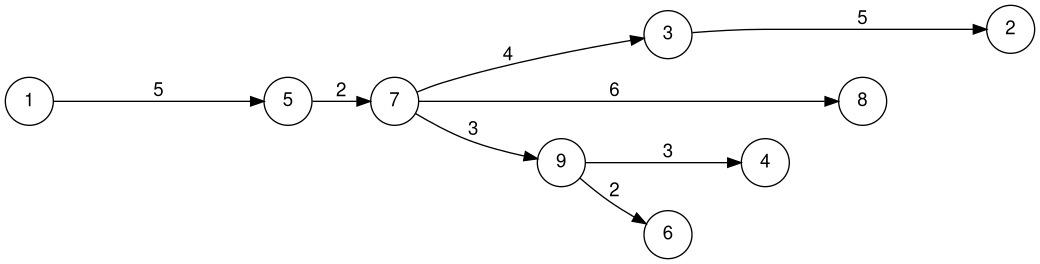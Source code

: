 @startdot
digraph a {
    fontname="Helvetica,Arial,sans-serif"
    node [fontname="Helvetica,Arial,sans-serif"]
    edge [fontname="Helvetica,Arial,sans-serif"]
    rankdir=LR;
    node [shape = circle];
    edge[arrowhead="normal"];
    1 -> 5 [label = "5", minlen=4];
    3 -> 2 [label = "5", minlen=4];
    5 -> 7 [label = "2", minlen=1];
    7 -> 3 [label = "4", minlen=3];
    7 -> 8 [label = "6", minlen=5];
    7 -> 9 [label = "3", minlen=2];
    9 -> 4 [label = "3", minlen=2];
    9 -> 6 [label = "2", minlen=1];
}
@enddot
